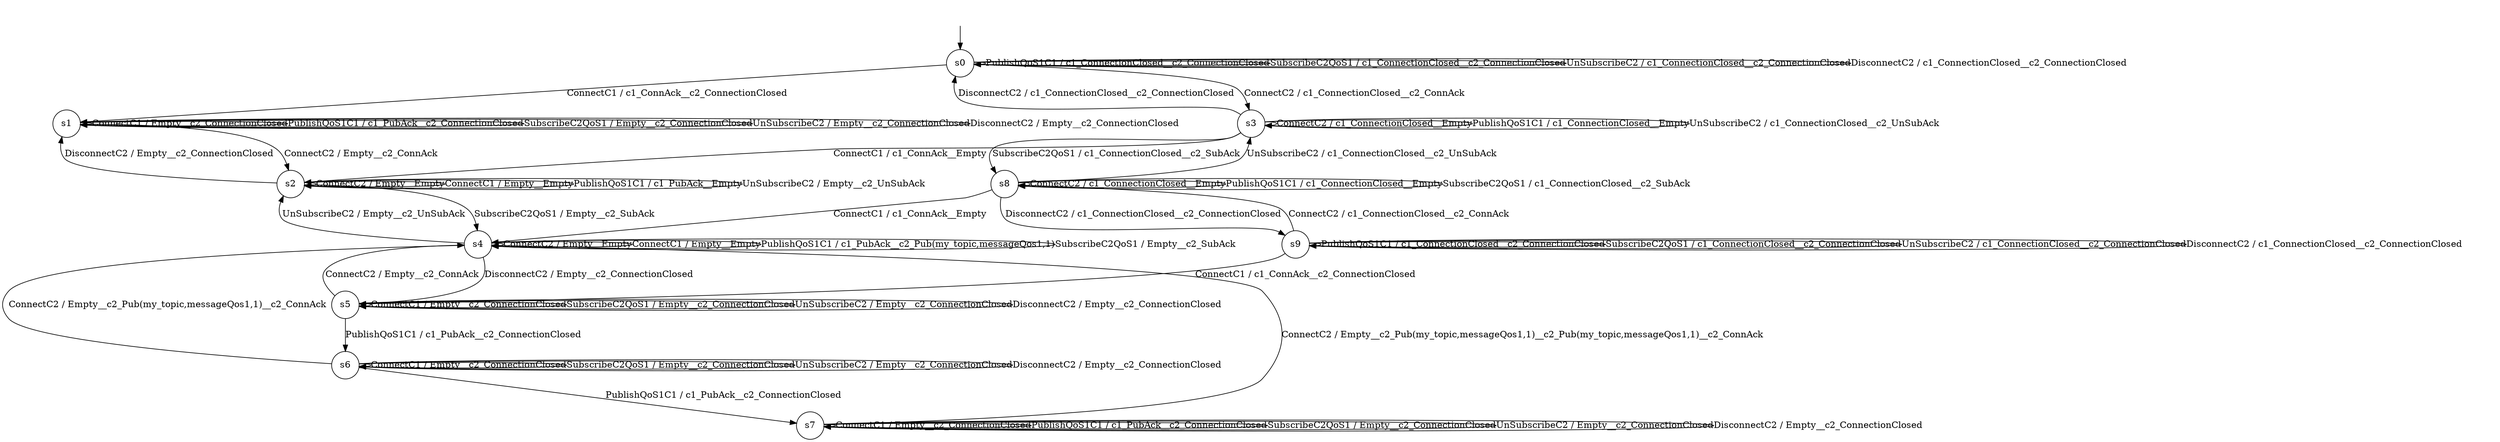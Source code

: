 digraph g {
__start0 [label="" shape="none"];

	s0 [shape="circle" label="s0"];
	s1 [shape="circle" label="s1"];
	s2 [shape="circle" label="s2"];
	s3 [shape="circle" label="s3"];
	s4 [shape="circle" label="s4"];
	s5 [shape="circle" label="s5"];
	s6 [shape="circle" label="s6"];
	s7 [shape="circle" label="s7"];
	s8 [shape="circle" label="s8"];
	s9 [shape="circle" label="s9"];
	s0 -> s3 [label="ConnectC2 / c1_ConnectionClosed__c2_ConnAck"];
	s0 -> s1 [label="ConnectC1 / c1_ConnAck__c2_ConnectionClosed"];
	s0 -> s0 [label="PublishQoS1C1 / c1_ConnectionClosed__c2_ConnectionClosed"];
	s0 -> s0 [label="SubscribeC2QoS1 / c1_ConnectionClosed__c2_ConnectionClosed"];
	s0 -> s0 [label="UnSubscribeC2 / c1_ConnectionClosed__c2_ConnectionClosed"];
	s0 -> s0 [label="DisconnectC2 / c1_ConnectionClosed__c2_ConnectionClosed"];
	s1 -> s2 [label="ConnectC2 / Empty__c2_ConnAck"];
	s1 -> s1 [label="ConnectC1 / Empty__c2_ConnectionClosed"];
	s1 -> s1 [label="PublishQoS1C1 / c1_PubAck__c2_ConnectionClosed"];
	s1 -> s1 [label="SubscribeC2QoS1 / Empty__c2_ConnectionClosed"];
	s1 -> s1 [label="UnSubscribeC2 / Empty__c2_ConnectionClosed"];
	s1 -> s1 [label="DisconnectC2 / Empty__c2_ConnectionClosed"];
	s2 -> s2 [label="ConnectC2 / Empty__Empty"];
	s2 -> s2 [label="ConnectC1 / Empty__Empty"];
	s2 -> s2 [label="PublishQoS1C1 / c1_PubAck__Empty"];
	s2 -> s4 [label="SubscribeC2QoS1 / Empty__c2_SubAck"];
	s2 -> s2 [label="UnSubscribeC2 / Empty__c2_UnSubAck"];
	s2 -> s1 [label="DisconnectC2 / Empty__c2_ConnectionClosed"];
	s3 -> s3 [label="ConnectC2 / c1_ConnectionClosed__Empty"];
	s3 -> s2 [label="ConnectC1 / c1_ConnAck__Empty"];
	s3 -> s3 [label="PublishQoS1C1 / c1_ConnectionClosed__Empty"];
	s3 -> s8 [label="SubscribeC2QoS1 / c1_ConnectionClosed__c2_SubAck"];
	s3 -> s3 [label="UnSubscribeC2 / c1_ConnectionClosed__c2_UnSubAck"];
	s3 -> s0 [label="DisconnectC2 / c1_ConnectionClosed__c2_ConnectionClosed"];
	s4 -> s4 [label="ConnectC2 / Empty__Empty"];
	s4 -> s4 [label="ConnectC1 / Empty__Empty"];
	s4 -> s4 [label="PublishQoS1C1 / c1_PubAck__c2_Pub(my_topic,messageQos1,1)"];
	s4 -> s4 [label="SubscribeC2QoS1 / Empty__c2_SubAck"];
	s4 -> s2 [label="UnSubscribeC2 / Empty__c2_UnSubAck"];
	s4 -> s5 [label="DisconnectC2 / Empty__c2_ConnectionClosed"];
	s5 -> s4 [label="ConnectC2 / Empty__c2_ConnAck"];
	s5 -> s5 [label="ConnectC1 / Empty__c2_ConnectionClosed"];
	s5 -> s6 [label="PublishQoS1C1 / c1_PubAck__c2_ConnectionClosed"];
	s5 -> s5 [label="SubscribeC2QoS1 / Empty__c2_ConnectionClosed"];
	s5 -> s5 [label="UnSubscribeC2 / Empty__c2_ConnectionClosed"];
	s5 -> s5 [label="DisconnectC2 / Empty__c2_ConnectionClosed"];
	s6 -> s4 [label="ConnectC2 / Empty__c2_Pub(my_topic,messageQos1,1)__c2_ConnAck"];
	s6 -> s6 [label="ConnectC1 / Empty__c2_ConnectionClosed"];
	s6 -> s7 [label="PublishQoS1C1 / c1_PubAck__c2_ConnectionClosed"];
	s6 -> s6 [label="SubscribeC2QoS1 / Empty__c2_ConnectionClosed"];
	s6 -> s6 [label="UnSubscribeC2 / Empty__c2_ConnectionClosed"];
	s6 -> s6 [label="DisconnectC2 / Empty__c2_ConnectionClosed"];
	s7 -> s4 [label="ConnectC2 / Empty__c2_Pub(my_topic,messageQos1,1)__c2_Pub(my_topic,messageQos1,1)__c2_ConnAck"];
	s7 -> s7 [label="ConnectC1 / Empty__c2_ConnectionClosed"];
	s7 -> s7 [label="PublishQoS1C1 / c1_PubAck__c2_ConnectionClosed"];
	s7 -> s7 [label="SubscribeC2QoS1 / Empty__c2_ConnectionClosed"];
	s7 -> s7 [label="UnSubscribeC2 / Empty__c2_ConnectionClosed"];
	s7 -> s7 [label="DisconnectC2 / Empty__c2_ConnectionClosed"];
	s8 -> s8 [label="ConnectC2 / c1_ConnectionClosed__Empty"];
	s8 -> s4 [label="ConnectC1 / c1_ConnAck__Empty"];
	s8 -> s8 [label="PublishQoS1C1 / c1_ConnectionClosed__Empty"];
	s8 -> s8 [label="SubscribeC2QoS1 / c1_ConnectionClosed__c2_SubAck"];
	s8 -> s3 [label="UnSubscribeC2 / c1_ConnectionClosed__c2_UnSubAck"];
	s8 -> s9 [label="DisconnectC2 / c1_ConnectionClosed__c2_ConnectionClosed"];
	s9 -> s8 [label="ConnectC2 / c1_ConnectionClosed__c2_ConnAck"];
	s9 -> s5 [label="ConnectC1 / c1_ConnAck__c2_ConnectionClosed"];
	s9 -> s9 [label="PublishQoS1C1 / c1_ConnectionClosed__c2_ConnectionClosed"];
	s9 -> s9 [label="SubscribeC2QoS1 / c1_ConnectionClosed__c2_ConnectionClosed"];
	s9 -> s9 [label="UnSubscribeC2 / c1_ConnectionClosed__c2_ConnectionClosed"];
	s9 -> s9 [label="DisconnectC2 / c1_ConnectionClosed__c2_ConnectionClosed"];

__start0 -> s0;
}
